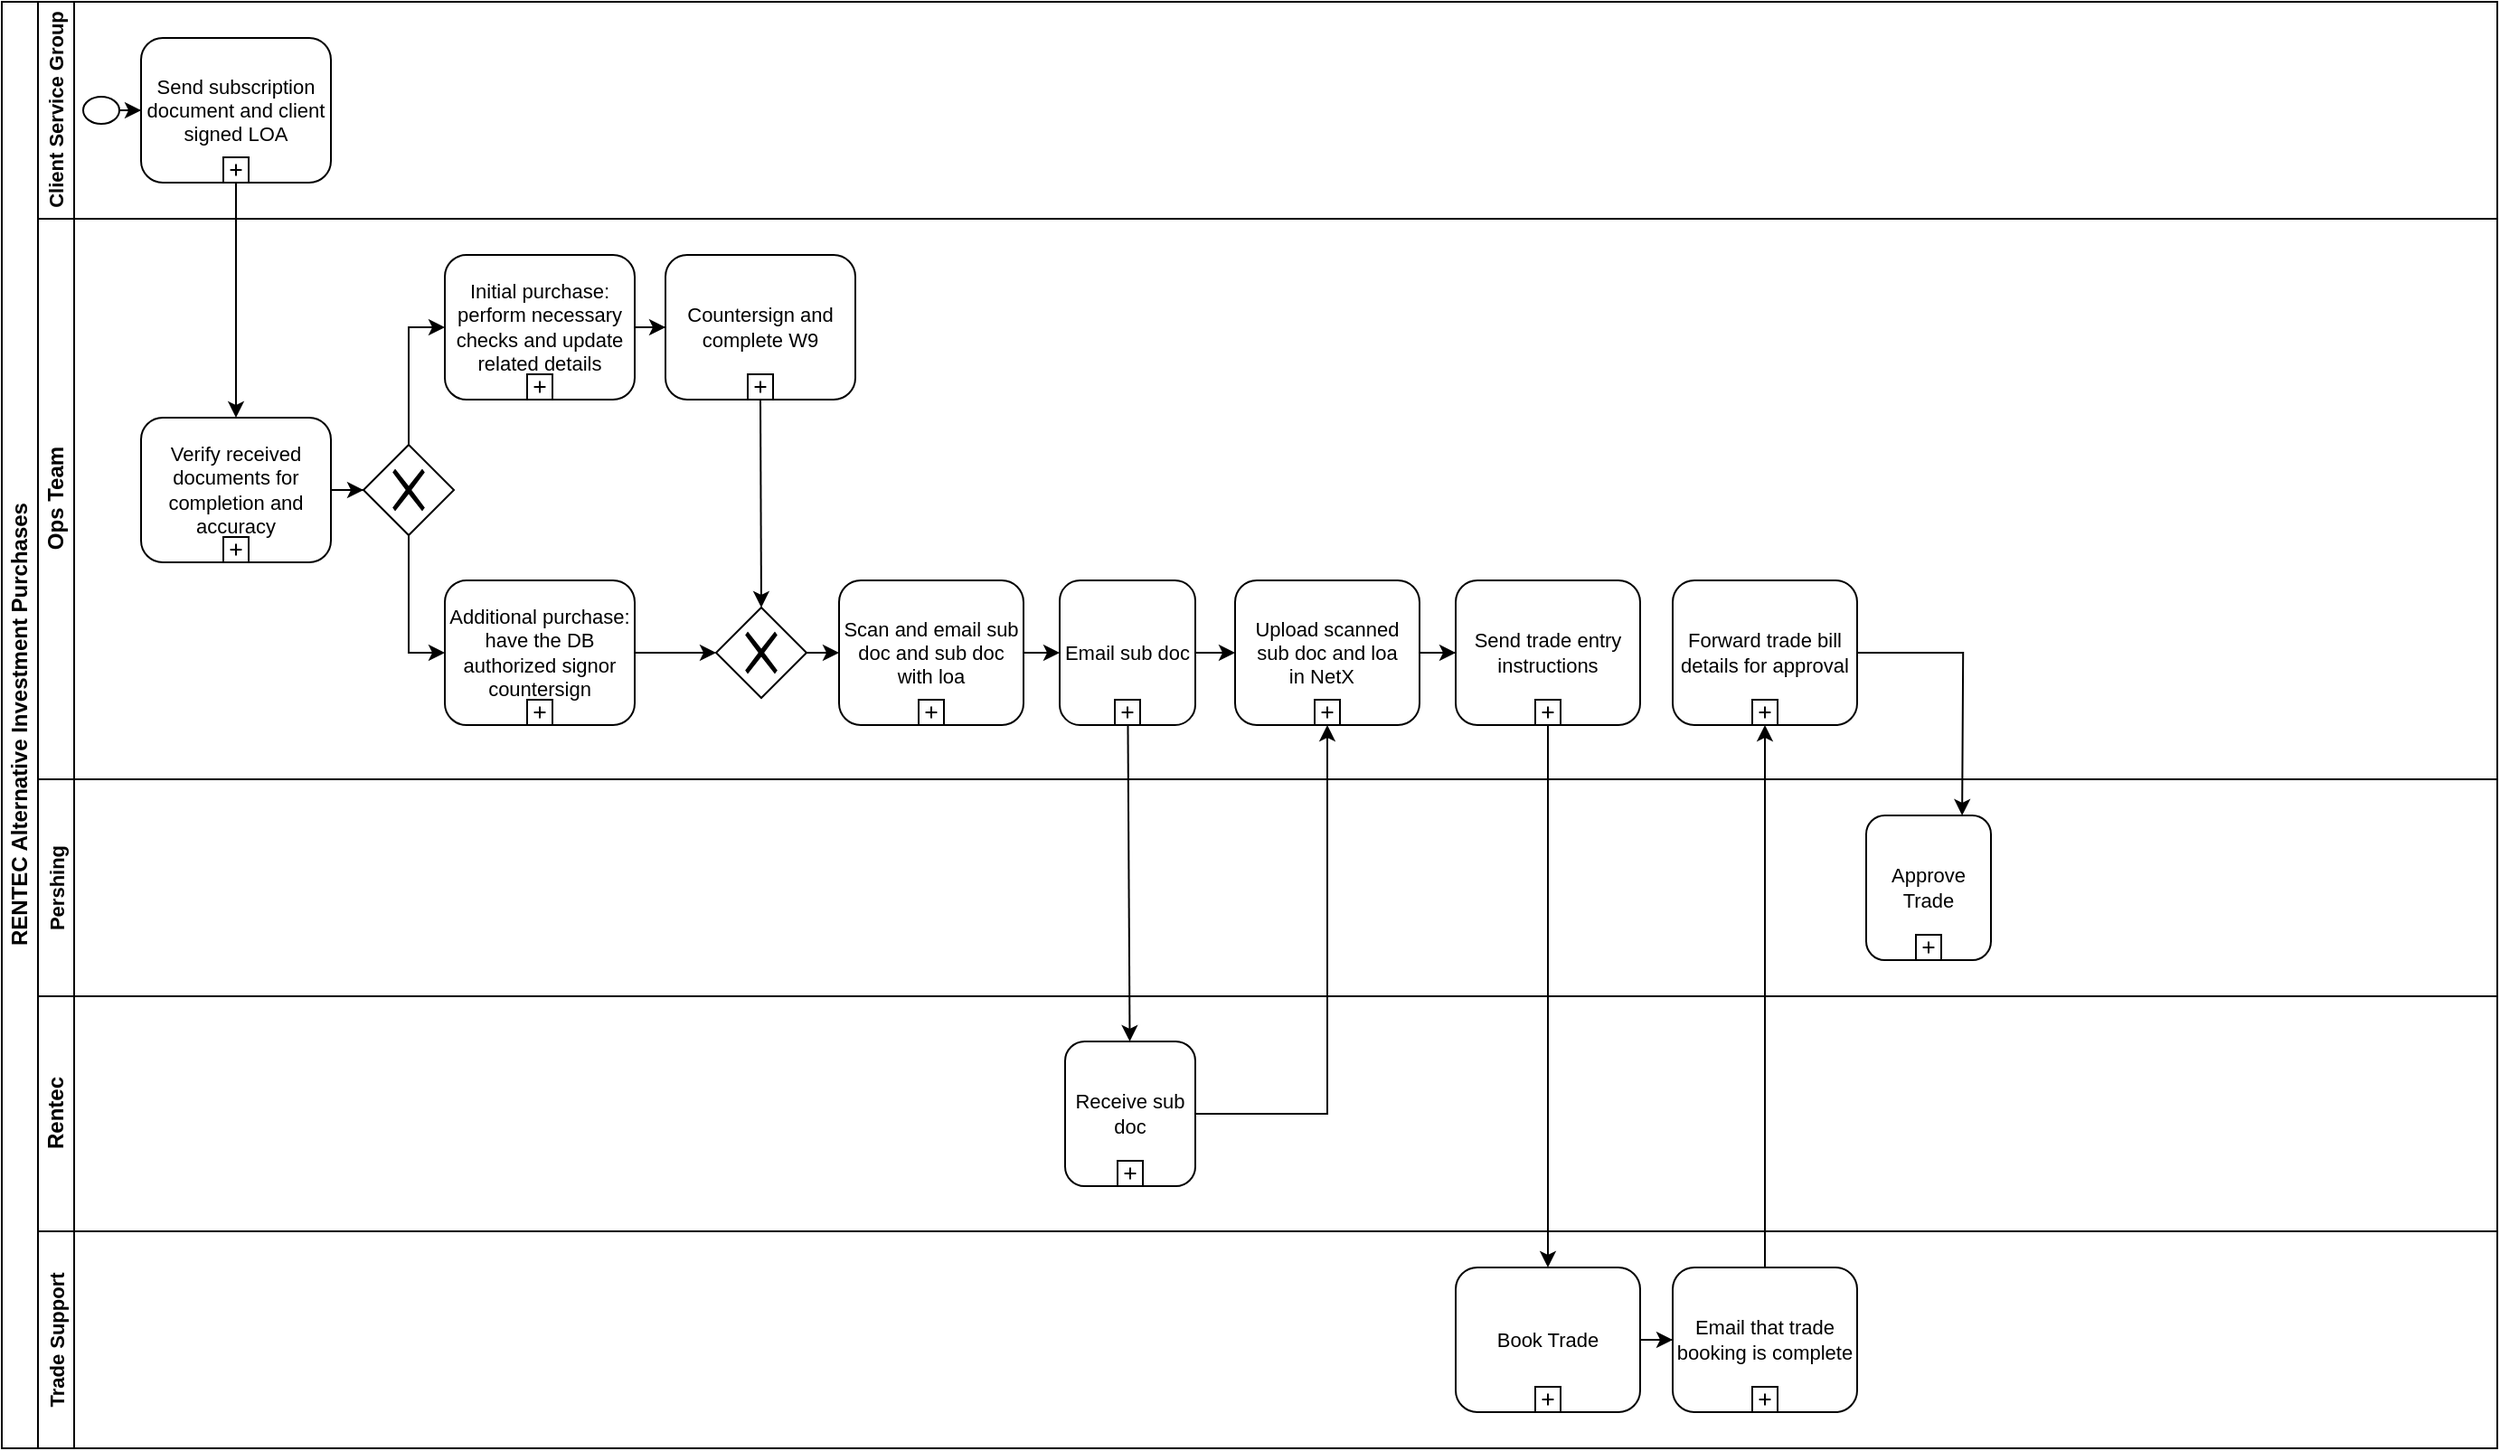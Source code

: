 <mxfile version="12.9.12" type="github">
  <diagram id="prtHgNgQTEPvFCAcTncT" name="Page-1">
    <mxGraphModel dx="1157" dy="643" grid="1" gridSize="10" guides="1" tooltips="1" connect="1" arrows="1" fold="1" page="1" pageScale="1" pageWidth="1400" pageHeight="850" math="0" shadow="0">
      <root>
        <mxCell id="0" />
        <mxCell id="1" parent="0" />
        <mxCell id="dNxyNK7c78bLwvsdeMH5-19" value="RENTEC Alternative Investment Purchases" style="swimlane;html=1;childLayout=stackLayout;resizeParent=1;resizeParentMax=0;horizontal=0;startSize=20;horizontalStack=0;" parent="1" vertex="1">
          <mxGeometry x="10" y="10" width="1380" height="800" as="geometry" />
        </mxCell>
        <mxCell id="dNxyNK7c78bLwvsdeMH5-20" value="Client Service Group" style="swimlane;html=1;startSize=20;horizontal=0;fontSize=11;" parent="dNxyNK7c78bLwvsdeMH5-19" vertex="1">
          <mxGeometry x="20" width="1360" height="120" as="geometry" />
        </mxCell>
        <mxCell id="yQS6I_NQXeDQ-WpkQ5g4-4" value="" style="edgeStyle=orthogonalEdgeStyle;rounded=0;orthogonalLoop=1;jettySize=auto;html=1;fontSize=11;" edge="1" parent="dNxyNK7c78bLwvsdeMH5-20" source="yQS6I_NQXeDQ-WpkQ5g4-1" target="yQS6I_NQXeDQ-WpkQ5g4-2">
          <mxGeometry relative="1" as="geometry" />
        </mxCell>
        <mxCell id="yQS6I_NQXeDQ-WpkQ5g4-1" value="" style="shape=mxgraph.bpmn.shape;html=1;verticalLabelPosition=bottom;labelBackgroundColor=#ffffff;verticalAlign=top;align=center;perimeter=ellipsePerimeter;outlineConnect=0;outline=standard;symbol=general;fontSize=11;" vertex="1" parent="dNxyNK7c78bLwvsdeMH5-20">
          <mxGeometry x="25" y="52.5" width="20" height="15" as="geometry" />
        </mxCell>
        <mxCell id="yQS6I_NQXeDQ-WpkQ5g4-2" value="Send subscription document and client signed LOA" style="html=1;whiteSpace=wrap;rounded=1;dropTarget=0;fontSize=11;" vertex="1" parent="dNxyNK7c78bLwvsdeMH5-20">
          <mxGeometry x="57" y="20" width="105" height="80" as="geometry" />
        </mxCell>
        <mxCell id="yQS6I_NQXeDQ-WpkQ5g4-3" value="" style="html=1;shape=plus;outlineConnect=0;" vertex="1" parent="yQS6I_NQXeDQ-WpkQ5g4-2">
          <mxGeometry x="0.5" y="1" width="14" height="14" relative="1" as="geometry">
            <mxPoint x="-7" y="-14" as="offset" />
          </mxGeometry>
        </mxCell>
        <mxCell id="dNxyNK7c78bLwvsdeMH5-21" value="Ops Team" style="swimlane;html=1;startSize=20;horizontal=0;" parent="dNxyNK7c78bLwvsdeMH5-19" vertex="1">
          <mxGeometry x="20" y="120" width="1360" height="310" as="geometry" />
        </mxCell>
        <mxCell id="yQS6I_NQXeDQ-WpkQ5g4-10" value="" style="edgeStyle=orthogonalEdgeStyle;rounded=0;orthogonalLoop=1;jettySize=auto;html=1;fontSize=11;" edge="1" parent="dNxyNK7c78bLwvsdeMH5-21" source="yQS6I_NQXeDQ-WpkQ5g4-5" target="yQS6I_NQXeDQ-WpkQ5g4-8">
          <mxGeometry relative="1" as="geometry" />
        </mxCell>
        <mxCell id="yQS6I_NQXeDQ-WpkQ5g4-20" value="" style="edgeStyle=orthogonalEdgeStyle;rounded=0;orthogonalLoop=1;jettySize=auto;html=1;fontSize=11;" edge="1" parent="dNxyNK7c78bLwvsdeMH5-21" source="yQS6I_NQXeDQ-WpkQ5g4-12" target="yQS6I_NQXeDQ-WpkQ5g4-18">
          <mxGeometry relative="1" as="geometry" />
        </mxCell>
        <mxCell id="yQS6I_NQXeDQ-WpkQ5g4-12" value="Initial purchase: perform necessary checks and update related details" style="html=1;whiteSpace=wrap;rounded=1;dropTarget=0;fontSize=11;" vertex="1" parent="dNxyNK7c78bLwvsdeMH5-21">
          <mxGeometry x="225" y="20" width="105" height="80" as="geometry" />
        </mxCell>
        <mxCell id="yQS6I_NQXeDQ-WpkQ5g4-13" value="" style="html=1;shape=plus;outlineConnect=0;" vertex="1" parent="yQS6I_NQXeDQ-WpkQ5g4-12">
          <mxGeometry x="0.5" y="1" width="14" height="14" relative="1" as="geometry">
            <mxPoint x="-7" y="-14" as="offset" />
          </mxGeometry>
        </mxCell>
        <mxCell id="yQS6I_NQXeDQ-WpkQ5g4-16" style="edgeStyle=orthogonalEdgeStyle;rounded=0;orthogonalLoop=1;jettySize=auto;html=1;exitX=0.5;exitY=0;exitDx=0;exitDy=0;entryX=0;entryY=0.5;entryDx=0;entryDy=0;fontSize=11;" edge="1" parent="dNxyNK7c78bLwvsdeMH5-21" source="yQS6I_NQXeDQ-WpkQ5g4-8" target="yQS6I_NQXeDQ-WpkQ5g4-12">
          <mxGeometry relative="1" as="geometry" />
        </mxCell>
        <mxCell id="yQS6I_NQXeDQ-WpkQ5g4-17" style="edgeStyle=orthogonalEdgeStyle;rounded=0;orthogonalLoop=1;jettySize=auto;html=1;exitX=0.5;exitY=1;exitDx=0;exitDy=0;entryX=0;entryY=0.5;entryDx=0;entryDy=0;fontSize=11;" edge="1" parent="dNxyNK7c78bLwvsdeMH5-21" source="yQS6I_NQXeDQ-WpkQ5g4-8" target="yQS6I_NQXeDQ-WpkQ5g4-14">
          <mxGeometry relative="1" as="geometry" />
        </mxCell>
        <mxCell id="yQS6I_NQXeDQ-WpkQ5g4-18" value="Countersign and complete W9" style="html=1;whiteSpace=wrap;rounded=1;dropTarget=0;fontSize=11;" vertex="1" parent="dNxyNK7c78bLwvsdeMH5-21">
          <mxGeometry x="347" y="20" width="105" height="80" as="geometry" />
        </mxCell>
        <mxCell id="yQS6I_NQXeDQ-WpkQ5g4-19" value="" style="html=1;shape=plus;outlineConnect=0;" vertex="1" parent="yQS6I_NQXeDQ-WpkQ5g4-18">
          <mxGeometry x="0.5" y="1" width="14" height="14" relative="1" as="geometry">
            <mxPoint x="-7" y="-14" as="offset" />
          </mxGeometry>
        </mxCell>
        <mxCell id="yQS6I_NQXeDQ-WpkQ5g4-24" style="rounded=0;orthogonalLoop=1;jettySize=auto;html=1;exitX=0.5;exitY=1;exitDx=0;exitDy=0;entryX=0.5;entryY=0;entryDx=0;entryDy=0;fontSize=11;" edge="1" parent="yQS6I_NQXeDQ-WpkQ5g4-18" source="yQS6I_NQXeDQ-WpkQ5g4-19" target="yQS6I_NQXeDQ-WpkQ5g4-21">
          <mxGeometry relative="1" as="geometry" />
        </mxCell>
        <mxCell id="yQS6I_NQXeDQ-WpkQ5g4-8" value="" style="shape=mxgraph.bpmn.shape;html=1;verticalLabelPosition=bottom;labelBackgroundColor=#ffffff;verticalAlign=top;align=center;perimeter=rhombusPerimeter;background=gateway;outlineConnect=0;outline=none;symbol=exclusiveGw;fontSize=11;" vertex="1" parent="dNxyNK7c78bLwvsdeMH5-21">
          <mxGeometry x="180" y="125" width="50" height="50" as="geometry" />
        </mxCell>
        <mxCell id="yQS6I_NQXeDQ-WpkQ5g4-5" value="Verify received documents for completion and accuracy" style="html=1;whiteSpace=wrap;rounded=1;dropTarget=0;fontSize=11;" vertex="1" parent="dNxyNK7c78bLwvsdeMH5-21">
          <mxGeometry x="57" y="110" width="105" height="80" as="geometry" />
        </mxCell>
        <mxCell id="yQS6I_NQXeDQ-WpkQ5g4-6" value="" style="html=1;shape=plus;outlineConnect=0;" vertex="1" parent="yQS6I_NQXeDQ-WpkQ5g4-5">
          <mxGeometry x="0.5" y="1" width="14" height="14" relative="1" as="geometry">
            <mxPoint x="-7" y="-14" as="offset" />
          </mxGeometry>
        </mxCell>
        <mxCell id="yQS6I_NQXeDQ-WpkQ5g4-22" value="" style="edgeStyle=orthogonalEdgeStyle;rounded=0;orthogonalLoop=1;jettySize=auto;html=1;fontSize=11;" edge="1" parent="dNxyNK7c78bLwvsdeMH5-21" source="yQS6I_NQXeDQ-WpkQ5g4-14" target="yQS6I_NQXeDQ-WpkQ5g4-21">
          <mxGeometry relative="1" as="geometry" />
        </mxCell>
        <mxCell id="yQS6I_NQXeDQ-WpkQ5g4-36" value="" style="edgeStyle=none;rounded=0;orthogonalLoop=1;jettySize=auto;html=1;fontSize=11;" edge="1" parent="dNxyNK7c78bLwvsdeMH5-21" source="yQS6I_NQXeDQ-WpkQ5g4-28" target="yQS6I_NQXeDQ-WpkQ5g4-34">
          <mxGeometry relative="1" as="geometry" />
        </mxCell>
        <mxCell id="yQS6I_NQXeDQ-WpkQ5g4-45" value="" style="edgeStyle=orthogonalEdgeStyle;rounded=0;orthogonalLoop=1;jettySize=auto;html=1;fontSize=11;" edge="1" parent="dNxyNK7c78bLwvsdeMH5-21" source="yQS6I_NQXeDQ-WpkQ5g4-34" target="yQS6I_NQXeDQ-WpkQ5g4-43">
          <mxGeometry relative="1" as="geometry" />
        </mxCell>
        <mxCell id="yQS6I_NQXeDQ-WpkQ5g4-59" value="Forward trade bill details for approval" style="html=1;whiteSpace=wrap;rounded=1;dropTarget=0;fontSize=11;" vertex="1" parent="dNxyNK7c78bLwvsdeMH5-21">
          <mxGeometry x="904" y="200" width="102" height="80" as="geometry" />
        </mxCell>
        <mxCell id="yQS6I_NQXeDQ-WpkQ5g4-60" value="" style="html=1;shape=plus;outlineConnect=0;" vertex="1" parent="yQS6I_NQXeDQ-WpkQ5g4-59">
          <mxGeometry x="0.5" y="1" width="14" height="14" relative="1" as="geometry">
            <mxPoint x="-7" y="-14" as="offset" />
          </mxGeometry>
        </mxCell>
        <mxCell id="yQS6I_NQXeDQ-WpkQ5g4-43" value="Send trade entry instructions" style="html=1;whiteSpace=wrap;rounded=1;dropTarget=0;fontSize=11;" vertex="1" parent="dNxyNK7c78bLwvsdeMH5-21">
          <mxGeometry x="784" y="200" width="102" height="80" as="geometry" />
        </mxCell>
        <mxCell id="yQS6I_NQXeDQ-WpkQ5g4-44" value="" style="html=1;shape=plus;outlineConnect=0;" vertex="1" parent="yQS6I_NQXeDQ-WpkQ5g4-43">
          <mxGeometry x="0.5" y="1" width="14" height="14" relative="1" as="geometry">
            <mxPoint x="-7" y="-14" as="offset" />
          </mxGeometry>
        </mxCell>
        <mxCell id="yQS6I_NQXeDQ-WpkQ5g4-34" value="Upload scanned sub doc and loa in&amp;nbsp;NetX &amp;nbsp;" style="html=1;whiteSpace=wrap;rounded=1;dropTarget=0;fontSize=11;" vertex="1" parent="dNxyNK7c78bLwvsdeMH5-21">
          <mxGeometry x="662" y="200" width="102" height="80" as="geometry" />
        </mxCell>
        <mxCell id="yQS6I_NQXeDQ-WpkQ5g4-35" value="" style="html=1;shape=plus;outlineConnect=0;" vertex="1" parent="yQS6I_NQXeDQ-WpkQ5g4-34">
          <mxGeometry x="0.5" y="1" width="14" height="14" relative="1" as="geometry">
            <mxPoint x="-7" y="-14" as="offset" />
          </mxGeometry>
        </mxCell>
        <mxCell id="yQS6I_NQXeDQ-WpkQ5g4-28" value="Email sub doc" style="html=1;whiteSpace=wrap;rounded=1;dropTarget=0;fontSize=11;" vertex="1" parent="dNxyNK7c78bLwvsdeMH5-21">
          <mxGeometry x="565" y="200" width="75" height="80" as="geometry" />
        </mxCell>
        <mxCell id="yQS6I_NQXeDQ-WpkQ5g4-29" value="" style="html=1;shape=plus;outlineConnect=0;" vertex="1" parent="yQS6I_NQXeDQ-WpkQ5g4-28">
          <mxGeometry x="0.5" y="1" width="14" height="14" relative="1" as="geometry">
            <mxPoint x="-7" y="-14" as="offset" />
          </mxGeometry>
        </mxCell>
        <mxCell id="yQS6I_NQXeDQ-WpkQ5g4-14" value="Additional purchase: have the DB authorized signor countersign" style="html=1;whiteSpace=wrap;rounded=1;dropTarget=0;fontSize=11;" vertex="1" parent="dNxyNK7c78bLwvsdeMH5-21">
          <mxGeometry x="225" y="200" width="105" height="80" as="geometry" />
        </mxCell>
        <mxCell id="yQS6I_NQXeDQ-WpkQ5g4-15" value="" style="html=1;shape=plus;outlineConnect=0;" vertex="1" parent="yQS6I_NQXeDQ-WpkQ5g4-14">
          <mxGeometry x="0.5" y="1" width="14" height="14" relative="1" as="geometry">
            <mxPoint x="-7" y="-14" as="offset" />
          </mxGeometry>
        </mxCell>
        <mxCell id="yQS6I_NQXeDQ-WpkQ5g4-27" value="" style="edgeStyle=none;rounded=0;orthogonalLoop=1;jettySize=auto;html=1;fontSize=11;" edge="1" parent="dNxyNK7c78bLwvsdeMH5-21" source="yQS6I_NQXeDQ-WpkQ5g4-21" target="yQS6I_NQXeDQ-WpkQ5g4-25">
          <mxGeometry relative="1" as="geometry" />
        </mxCell>
        <mxCell id="yQS6I_NQXeDQ-WpkQ5g4-21" value="" style="shape=mxgraph.bpmn.shape;html=1;verticalLabelPosition=bottom;labelBackgroundColor=#ffffff;verticalAlign=top;align=center;perimeter=rhombusPerimeter;background=gateway;outlineConnect=0;outline=none;symbol=exclusiveGw;fontSize=11;" vertex="1" parent="dNxyNK7c78bLwvsdeMH5-21">
          <mxGeometry x="375" y="215" width="50" height="50" as="geometry" />
        </mxCell>
        <mxCell id="yQS6I_NQXeDQ-WpkQ5g4-30" value="" style="edgeStyle=none;rounded=0;orthogonalLoop=1;jettySize=auto;html=1;fontSize=11;" edge="1" parent="dNxyNK7c78bLwvsdeMH5-21" source="yQS6I_NQXeDQ-WpkQ5g4-25" target="yQS6I_NQXeDQ-WpkQ5g4-28">
          <mxGeometry relative="1" as="geometry" />
        </mxCell>
        <mxCell id="yQS6I_NQXeDQ-WpkQ5g4-25" value="Scan and email sub doc and sub doc with loa" style="html=1;whiteSpace=wrap;rounded=1;dropTarget=0;fontSize=11;" vertex="1" parent="dNxyNK7c78bLwvsdeMH5-21">
          <mxGeometry x="443" y="200" width="102" height="80" as="geometry" />
        </mxCell>
        <mxCell id="yQS6I_NQXeDQ-WpkQ5g4-26" value="" style="html=1;shape=plus;outlineConnect=0;" vertex="1" parent="yQS6I_NQXeDQ-WpkQ5g4-25">
          <mxGeometry x="0.5" y="1" width="14" height="14" relative="1" as="geometry">
            <mxPoint x="-7" y="-14" as="offset" />
          </mxGeometry>
        </mxCell>
        <mxCell id="yQS6I_NQXeDQ-WpkQ5g4-58" value="Pershing" style="swimlane;startSize=20;horizontal=0;fontSize=11;" vertex="1" parent="dNxyNK7c78bLwvsdeMH5-19">
          <mxGeometry x="20" y="430" width="1360" height="120" as="geometry" />
        </mxCell>
        <mxCell id="yQS6I_NQXeDQ-WpkQ5g4-62" value="Approve Trade" style="html=1;whiteSpace=wrap;rounded=1;dropTarget=0;fontSize=11;" vertex="1" parent="yQS6I_NQXeDQ-WpkQ5g4-58">
          <mxGeometry x="1011" y="20" width="69" height="80" as="geometry" />
        </mxCell>
        <mxCell id="yQS6I_NQXeDQ-WpkQ5g4-63" value="" style="html=1;shape=plus;outlineConnect=0;" vertex="1" parent="yQS6I_NQXeDQ-WpkQ5g4-62">
          <mxGeometry x="0.5" y="1" width="14" height="14" relative="1" as="geometry">
            <mxPoint x="-7" y="-14" as="offset" />
          </mxGeometry>
        </mxCell>
        <mxCell id="dNxyNK7c78bLwvsdeMH5-22" value="Rentec" style="swimlane;html=1;startSize=20;horizontal=0;" parent="dNxyNK7c78bLwvsdeMH5-19" vertex="1">
          <mxGeometry x="20" y="550" width="1360" height="130" as="geometry" />
        </mxCell>
        <mxCell id="yQS6I_NQXeDQ-WpkQ5g4-31" value="Receive sub doc" style="html=1;whiteSpace=wrap;rounded=1;dropTarget=0;fontSize=11;" vertex="1" parent="dNxyNK7c78bLwvsdeMH5-22">
          <mxGeometry x="568" y="25" width="72" height="80" as="geometry" />
        </mxCell>
        <mxCell id="yQS6I_NQXeDQ-WpkQ5g4-32" value="" style="html=1;shape=plus;outlineConnect=0;" vertex="1" parent="yQS6I_NQXeDQ-WpkQ5g4-31">
          <mxGeometry x="0.5" y="1" width="14" height="14" relative="1" as="geometry">
            <mxPoint x="-7" y="-14" as="offset" />
          </mxGeometry>
        </mxCell>
        <mxCell id="yQS6I_NQXeDQ-WpkQ5g4-7" value="" style="edgeStyle=orthogonalEdgeStyle;rounded=0;orthogonalLoop=1;jettySize=auto;html=1;fontSize=11;" edge="1" parent="dNxyNK7c78bLwvsdeMH5-19" source="yQS6I_NQXeDQ-WpkQ5g4-2" target="yQS6I_NQXeDQ-WpkQ5g4-5">
          <mxGeometry relative="1" as="geometry" />
        </mxCell>
        <mxCell id="yQS6I_NQXeDQ-WpkQ5g4-33" value="" style="edgeStyle=none;rounded=0;orthogonalLoop=1;jettySize=auto;html=1;fontSize=11;" edge="1" parent="dNxyNK7c78bLwvsdeMH5-19" source="yQS6I_NQXeDQ-WpkQ5g4-28" target="yQS6I_NQXeDQ-WpkQ5g4-31">
          <mxGeometry relative="1" as="geometry" />
        </mxCell>
        <mxCell id="yQS6I_NQXeDQ-WpkQ5g4-37" style="edgeStyle=orthogonalEdgeStyle;rounded=0;orthogonalLoop=1;jettySize=auto;html=1;exitX=1;exitY=0.5;exitDx=0;exitDy=0;entryX=0.5;entryY=1;entryDx=0;entryDy=0;fontSize=11;" edge="1" parent="dNxyNK7c78bLwvsdeMH5-19" source="yQS6I_NQXeDQ-WpkQ5g4-31" target="yQS6I_NQXeDQ-WpkQ5g4-35">
          <mxGeometry relative="1" as="geometry" />
        </mxCell>
        <mxCell id="yQS6I_NQXeDQ-WpkQ5g4-42" value="Trade Support" style="swimlane;startSize=20;horizontal=0;fontSize=11;" vertex="1" parent="dNxyNK7c78bLwvsdeMH5-19">
          <mxGeometry x="20" y="680" width="1360" height="120" as="geometry" />
        </mxCell>
        <mxCell id="yQS6I_NQXeDQ-WpkQ5g4-51" value="" style="edgeStyle=orthogonalEdgeStyle;rounded=0;orthogonalLoop=1;jettySize=auto;html=1;fontSize=11;" edge="1" parent="yQS6I_NQXeDQ-WpkQ5g4-42" source="yQS6I_NQXeDQ-WpkQ5g4-46" target="yQS6I_NQXeDQ-WpkQ5g4-49">
          <mxGeometry relative="1" as="geometry" />
        </mxCell>
        <mxCell id="yQS6I_NQXeDQ-WpkQ5g4-49" value="Email that trade booking is complete" style="html=1;whiteSpace=wrap;rounded=1;dropTarget=0;fontSize=11;" vertex="1" parent="yQS6I_NQXeDQ-WpkQ5g4-42">
          <mxGeometry x="904" y="20" width="102" height="80" as="geometry" />
        </mxCell>
        <mxCell id="yQS6I_NQXeDQ-WpkQ5g4-50" value="" style="html=1;shape=plus;outlineConnect=0;" vertex="1" parent="yQS6I_NQXeDQ-WpkQ5g4-49">
          <mxGeometry x="0.5" y="1" width="14" height="14" relative="1" as="geometry">
            <mxPoint x="-7" y="-14" as="offset" />
          </mxGeometry>
        </mxCell>
        <mxCell id="yQS6I_NQXeDQ-WpkQ5g4-46" value="Book Trade" style="html=1;whiteSpace=wrap;rounded=1;dropTarget=0;fontSize=11;" vertex="1" parent="yQS6I_NQXeDQ-WpkQ5g4-42">
          <mxGeometry x="784" y="20" width="102" height="80" as="geometry" />
        </mxCell>
        <mxCell id="yQS6I_NQXeDQ-WpkQ5g4-47" value="" style="html=1;shape=plus;outlineConnect=0;" vertex="1" parent="yQS6I_NQXeDQ-WpkQ5g4-46">
          <mxGeometry x="0.5" y="1" width="14" height="14" relative="1" as="geometry">
            <mxPoint x="-7" y="-14" as="offset" />
          </mxGeometry>
        </mxCell>
        <mxCell id="yQS6I_NQXeDQ-WpkQ5g4-48" value="" style="edgeStyle=orthogonalEdgeStyle;rounded=0;orthogonalLoop=1;jettySize=auto;html=1;fontSize=11;" edge="1" parent="dNxyNK7c78bLwvsdeMH5-19" source="yQS6I_NQXeDQ-WpkQ5g4-43" target="yQS6I_NQXeDQ-WpkQ5g4-46">
          <mxGeometry relative="1" as="geometry" />
        </mxCell>
        <mxCell id="yQS6I_NQXeDQ-WpkQ5g4-61" value="" style="edgeStyle=orthogonalEdgeStyle;rounded=0;orthogonalLoop=1;jettySize=auto;html=1;fontSize=11;" edge="1" parent="dNxyNK7c78bLwvsdeMH5-19" source="yQS6I_NQXeDQ-WpkQ5g4-49" target="yQS6I_NQXeDQ-WpkQ5g4-59">
          <mxGeometry relative="1" as="geometry" />
        </mxCell>
        <mxCell id="yQS6I_NQXeDQ-WpkQ5g4-64" value="" style="edgeStyle=orthogonalEdgeStyle;rounded=0;orthogonalLoop=1;jettySize=auto;html=1;fontSize=11;exitX=1;exitY=0.5;exitDx=0;exitDy=0;" edge="1" parent="dNxyNK7c78bLwvsdeMH5-19" source="yQS6I_NQXeDQ-WpkQ5g4-59">
          <mxGeometry relative="1" as="geometry">
            <mxPoint x="1003" y="400" as="sourcePoint" />
            <mxPoint x="1084.067" y="450" as="targetPoint" />
          </mxGeometry>
        </mxCell>
      </root>
    </mxGraphModel>
  </diagram>
</mxfile>
